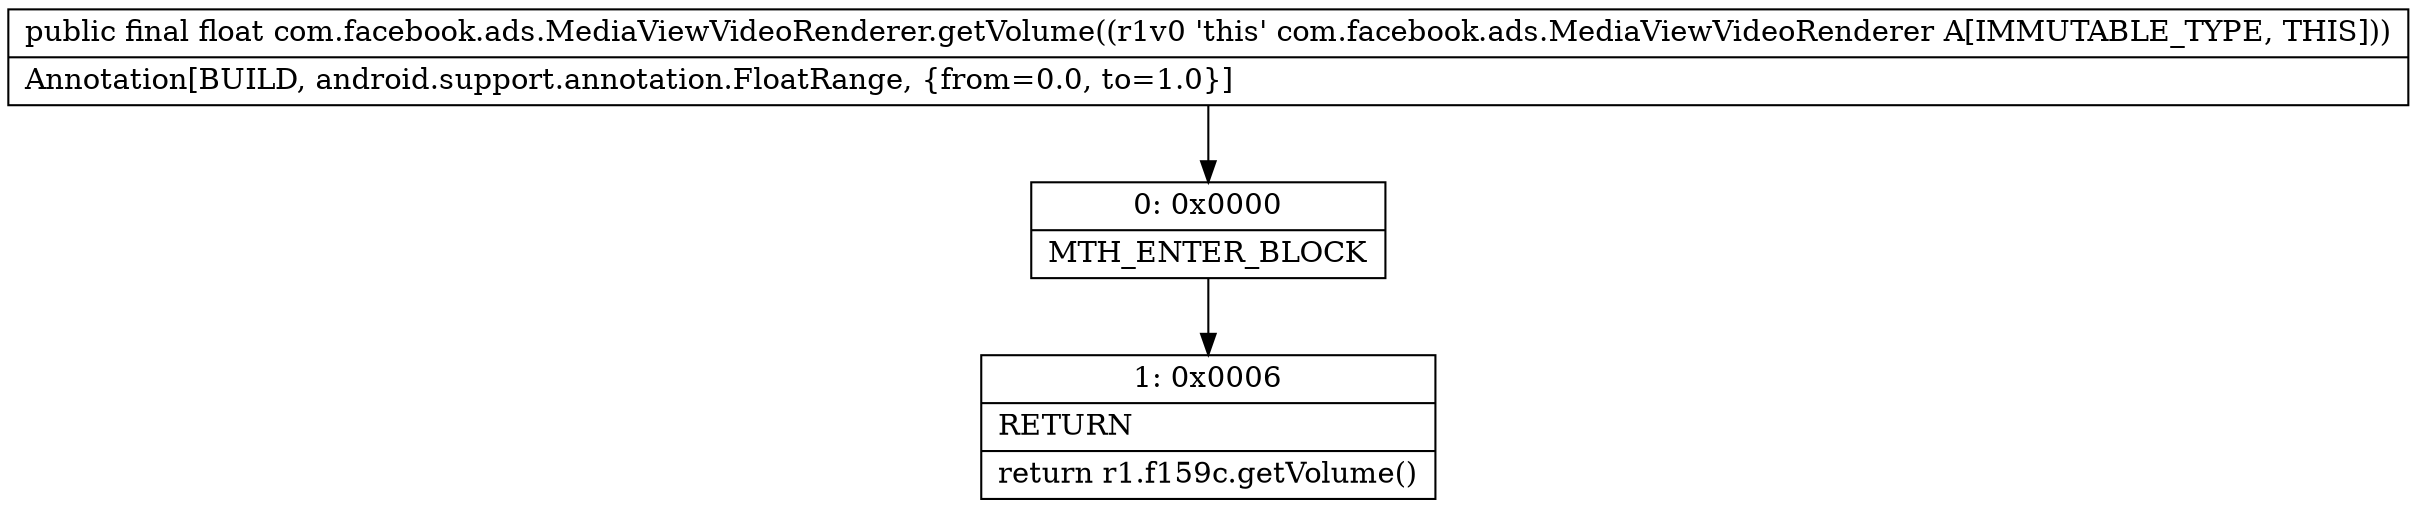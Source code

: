 digraph "CFG forcom.facebook.ads.MediaViewVideoRenderer.getVolume()F" {
Node_0 [shape=record,label="{0\:\ 0x0000|MTH_ENTER_BLOCK\l}"];
Node_1 [shape=record,label="{1\:\ 0x0006|RETURN\l|return r1.f159c.getVolume()\l}"];
MethodNode[shape=record,label="{public final float com.facebook.ads.MediaViewVideoRenderer.getVolume((r1v0 'this' com.facebook.ads.MediaViewVideoRenderer A[IMMUTABLE_TYPE, THIS]))  | Annotation[BUILD, android.support.annotation.FloatRange, \{from=0.0, to=1.0\}]\l}"];
MethodNode -> Node_0;
Node_0 -> Node_1;
}

